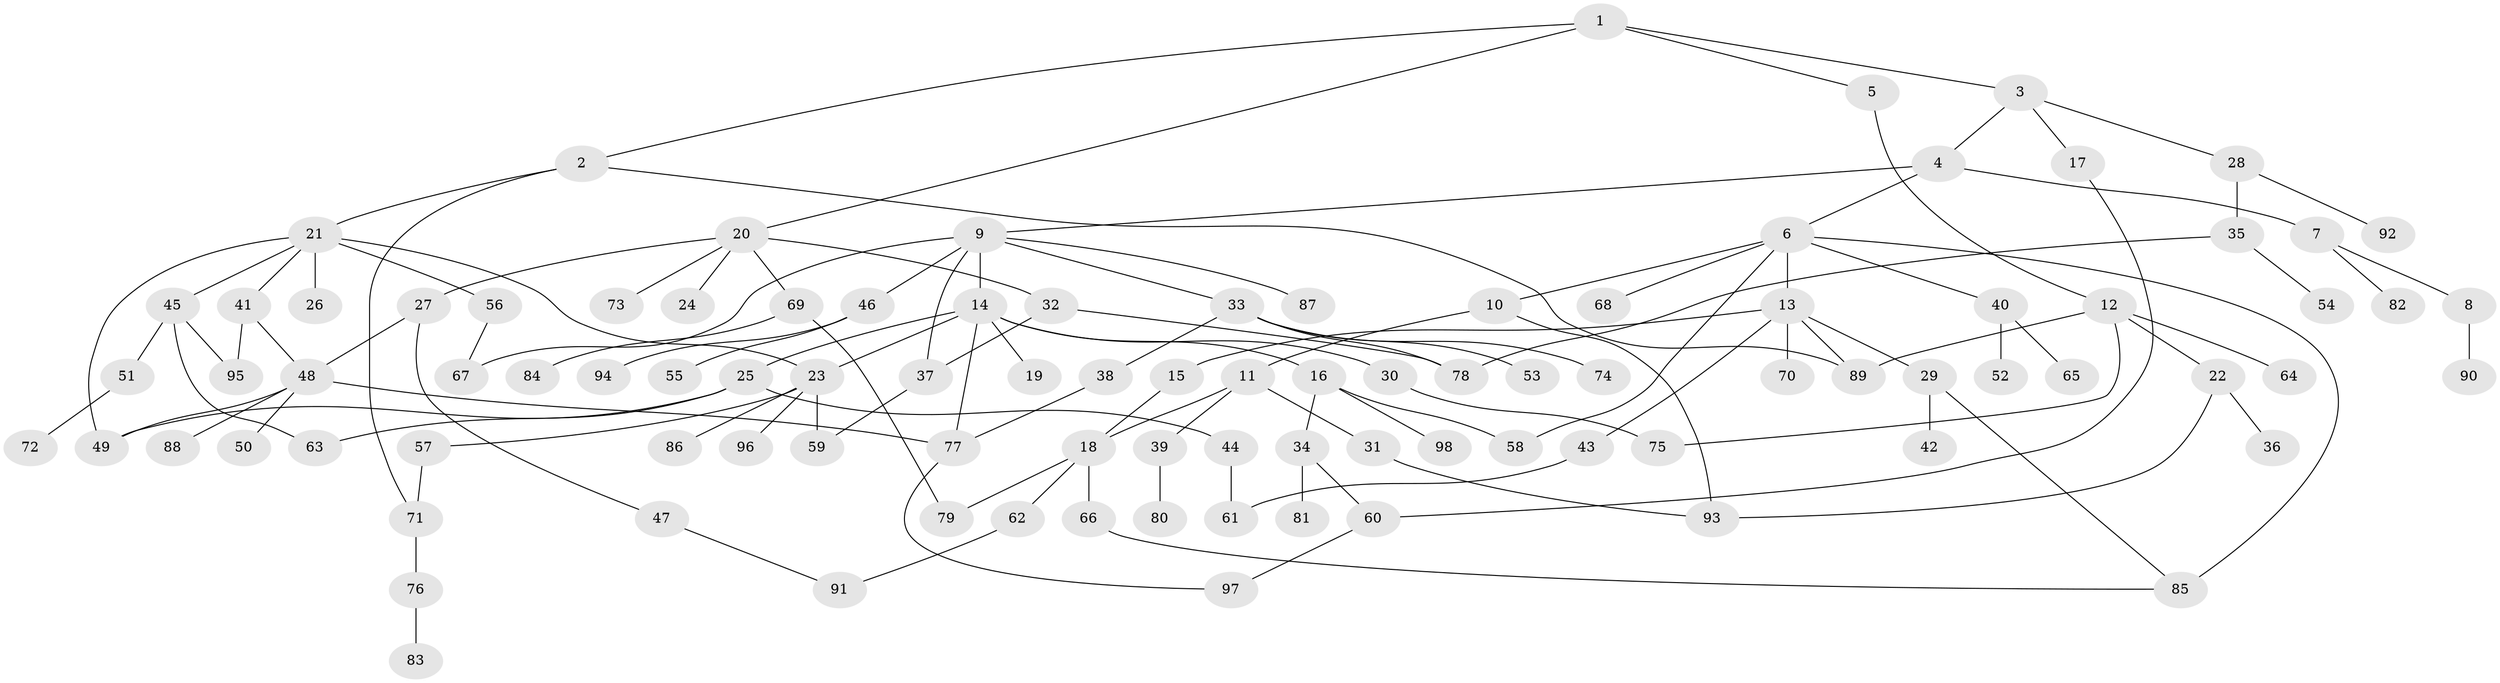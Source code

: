 // coarse degree distribution, {6: 0.04081632653061224, 1: 0.46938775510204084, 5: 0.02040816326530612, 2: 0.32653061224489793, 10: 0.04081632653061224, 4: 0.04081632653061224, 12: 0.02040816326530612, 3: 0.02040816326530612, 9: 0.02040816326530612}
// Generated by graph-tools (version 1.1) at 2025/46/03/04/25 21:46:11]
// undirected, 98 vertices, 125 edges
graph export_dot {
graph [start="1"]
  node [color=gray90,style=filled];
  1;
  2;
  3;
  4;
  5;
  6;
  7;
  8;
  9;
  10;
  11;
  12;
  13;
  14;
  15;
  16;
  17;
  18;
  19;
  20;
  21;
  22;
  23;
  24;
  25;
  26;
  27;
  28;
  29;
  30;
  31;
  32;
  33;
  34;
  35;
  36;
  37;
  38;
  39;
  40;
  41;
  42;
  43;
  44;
  45;
  46;
  47;
  48;
  49;
  50;
  51;
  52;
  53;
  54;
  55;
  56;
  57;
  58;
  59;
  60;
  61;
  62;
  63;
  64;
  65;
  66;
  67;
  68;
  69;
  70;
  71;
  72;
  73;
  74;
  75;
  76;
  77;
  78;
  79;
  80;
  81;
  82;
  83;
  84;
  85;
  86;
  87;
  88;
  89;
  90;
  91;
  92;
  93;
  94;
  95;
  96;
  97;
  98;
  1 -- 2;
  1 -- 3;
  1 -- 5;
  1 -- 20;
  2 -- 21;
  2 -- 71;
  2 -- 89;
  3 -- 4;
  3 -- 17;
  3 -- 28;
  4 -- 6;
  4 -- 7;
  4 -- 9;
  5 -- 12;
  6 -- 10;
  6 -- 13;
  6 -- 40;
  6 -- 58;
  6 -- 68;
  6 -- 85;
  7 -- 8;
  7 -- 82;
  8 -- 90;
  9 -- 14;
  9 -- 33;
  9 -- 37;
  9 -- 46;
  9 -- 87;
  9 -- 67;
  10 -- 11;
  10 -- 93;
  11 -- 31;
  11 -- 39;
  11 -- 18;
  12 -- 22;
  12 -- 64;
  12 -- 75;
  12 -- 89;
  13 -- 15;
  13 -- 29;
  13 -- 43;
  13 -- 70;
  13 -- 89;
  14 -- 16;
  14 -- 19;
  14 -- 23;
  14 -- 25;
  14 -- 30;
  14 -- 77;
  15 -- 18;
  16 -- 34;
  16 -- 98;
  16 -- 58;
  17 -- 60;
  18 -- 62;
  18 -- 66;
  18 -- 79;
  20 -- 24;
  20 -- 27;
  20 -- 32;
  20 -- 69;
  20 -- 73;
  21 -- 26;
  21 -- 41;
  21 -- 45;
  21 -- 56;
  21 -- 23;
  21 -- 49;
  22 -- 36;
  22 -- 93;
  23 -- 57;
  23 -- 86;
  23 -- 96;
  23 -- 59;
  25 -- 44;
  25 -- 49;
  25 -- 63;
  27 -- 47;
  27 -- 48;
  28 -- 35;
  28 -- 92;
  29 -- 42;
  29 -- 85;
  30 -- 75;
  31 -- 93;
  32 -- 78;
  32 -- 37;
  33 -- 38;
  33 -- 53;
  33 -- 74;
  33 -- 78;
  34 -- 60;
  34 -- 81;
  35 -- 54;
  35 -- 78;
  37 -- 59;
  38 -- 77;
  39 -- 80;
  40 -- 52;
  40 -- 65;
  41 -- 48;
  41 -- 95;
  43 -- 61;
  44 -- 61;
  45 -- 51;
  45 -- 63;
  45 -- 95;
  46 -- 55;
  46 -- 94;
  47 -- 91;
  48 -- 50;
  48 -- 88;
  48 -- 49;
  48 -- 77;
  51 -- 72;
  56 -- 67;
  57 -- 71;
  60 -- 97;
  62 -- 91;
  66 -- 85;
  69 -- 84;
  69 -- 79;
  71 -- 76;
  76 -- 83;
  77 -- 97;
}
